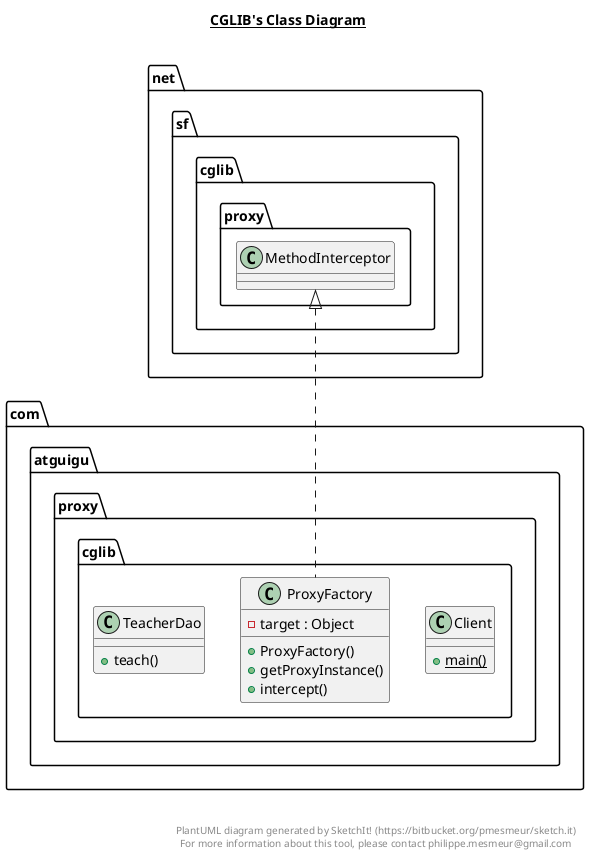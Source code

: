 @startuml

title __CGLIB's Class Diagram__\n

  namespace com.atguigu.proxy.cglib {
    class com.atguigu.proxy.cglib.Client {
        {static} + main()
    }
  }
  

  namespace com.atguigu.proxy.cglib {
    class com.atguigu.proxy.cglib.ProxyFactory {
        - target : Object
        + ProxyFactory()
        + getProxyInstance()
        + intercept()
    }
  }
  

  namespace com.atguigu.proxy.cglib {
    class com.atguigu.proxy.cglib.TeacherDao {
        + teach()
    }
  }
  

  com.atguigu.proxy.cglib.ProxyFactory .up.|> net.sf.cglib.proxy.MethodInterceptor


right footer


PlantUML diagram generated by SketchIt! (https://bitbucket.org/pmesmeur/sketch.it)
For more information about this tool, please contact philippe.mesmeur@gmail.com
endfooter

@enduml
